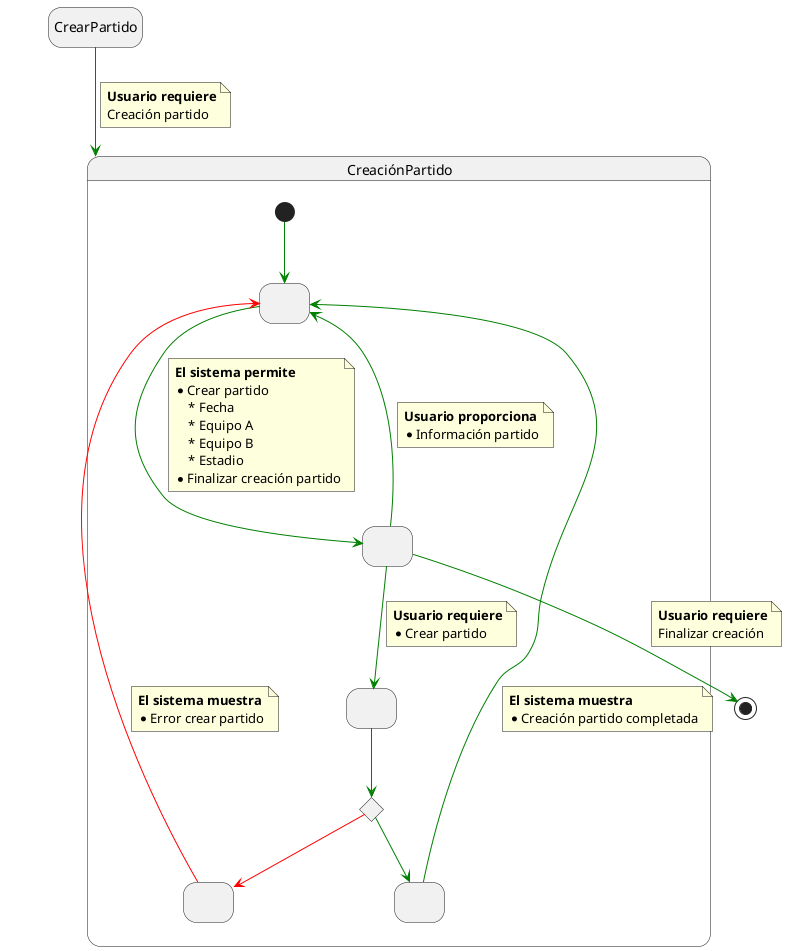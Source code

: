 @startuml 

hide empty description

State CrearPartido

State CreaciónPartido{ 

  State state1 as " "
  State state2 as " "
  State state3 as " "
  State state4 as " "
  State state5 as " "


  state c <<choice>>

  [*] -[#green]-> state1

  state1-[#green]-> state2

  note on link 
    <b>El sistema permite
    * Crear partido
        * Fecha
        * Equipo A
        * Equipo B
        * Estadio
    * Finalizar creación partido
  end note

  state2 -[#green]-> state1
 
  note on link 
    <b>Usuario proporciona
    * Información partido
  end note

  state2 -[#green]-> state3
  
  note on link 
    <b>Usuario requiere
    * Crear partido
  end note

  state3 -[#green]-> c

  c -[#green]-> state4

  state4 -[#green]-> state1
  
  note on link 
    <b>El sistema muestra
    * Creación partido completada
  end note

  c-[#red]-> state5

  state5 -l[#red]-> state1

  note on link 
    <b>El sistema muestra
    * Error crear partido
  end note


} 

CrearPartido-[#green]-> CreaciónPartido

note on link
 <b>Usuario requiere
 Creación partido
end note

state2 -[#green]-> [*] 

note on link
 <b>Usuario requiere
 Finalizar creación
end note

@enduml
